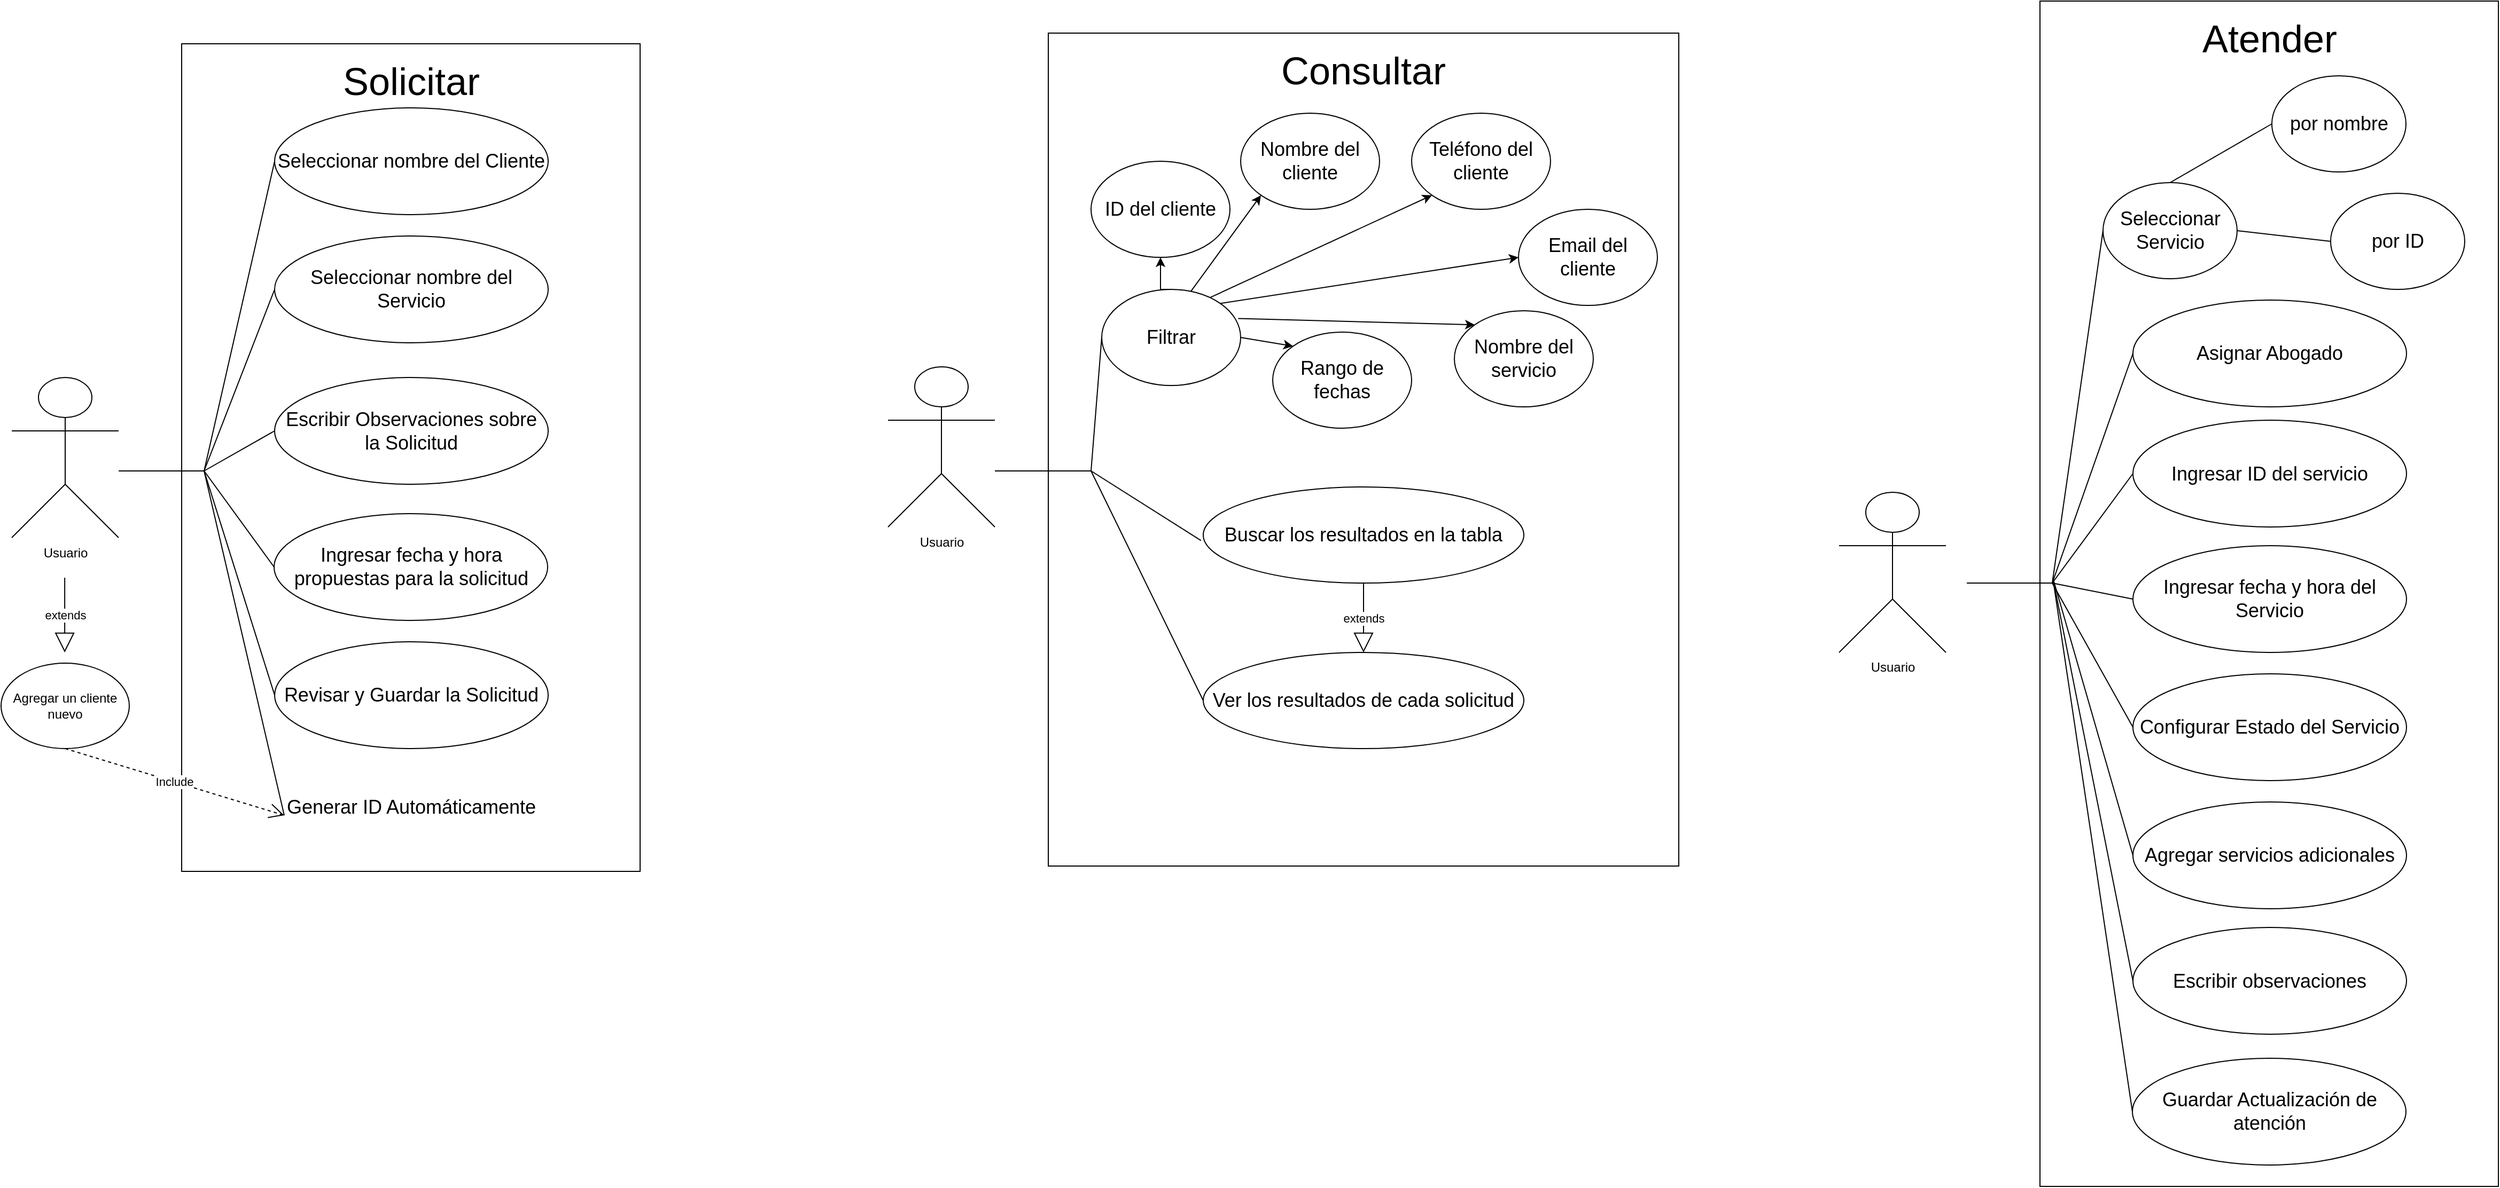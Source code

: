 <mxfile version="23.0.2" type="device">
  <diagram name="Página-1" id="lHgM9lPKiLKkN_SGulvs">
    <mxGraphModel dx="2607" dy="1520" grid="1" gridSize="10" guides="1" tooltips="1" connect="1" arrows="1" fold="1" page="1" pageScale="1" pageWidth="827" pageHeight="1169" math="0" shadow="0">
      <root>
        <mxCell id="0" />
        <mxCell id="1" parent="0" />
        <mxCell id="kGzjGU1EXz3z0FCg7zEY-1" value="" style="rounded=0;whiteSpace=wrap;html=1;" vertex="1" parent="1">
          <mxGeometry x="199" y="80" width="429" height="775" as="geometry" />
        </mxCell>
        <mxCell id="kGzjGU1EXz3z0FCg7zEY-2" value="&lt;font style=&quot;font-size: 36px;&quot;&gt;Solicitar&lt;/font&gt;" style="text;html=1;strokeColor=none;fillColor=none;align=center;verticalAlign=middle;whiteSpace=wrap;rounded=0;" vertex="1" parent="1">
          <mxGeometry x="384" y="100" width="60" height="30" as="geometry" />
        </mxCell>
        <mxCell id="kGzjGU1EXz3z0FCg7zEY-3" value="Usuario" style="shape=umlActor;verticalLabelPosition=bottom;verticalAlign=top;html=1;outlineConnect=0;" vertex="1" parent="1">
          <mxGeometry x="40" y="392.5" width="100" height="150" as="geometry" />
        </mxCell>
        <mxCell id="kGzjGU1EXz3z0FCg7zEY-4" value="&lt;font style=&quot;font-size: 18px;&quot;&gt;Seleccionar nombre del Cliente&lt;/font&gt;" style="ellipse;whiteSpace=wrap;html=1;" vertex="1" parent="1">
          <mxGeometry x="286" y="140" width="256" height="100" as="geometry" />
        </mxCell>
        <mxCell id="kGzjGU1EXz3z0FCg7zEY-5" value="&lt;font style=&quot;font-size: 18px;&quot;&gt;Seleccionar nombre del Servicio&lt;/font&gt;" style="ellipse;whiteSpace=wrap;html=1;" vertex="1" parent="1">
          <mxGeometry x="286" y="260" width="256" height="100" as="geometry" />
        </mxCell>
        <mxCell id="kGzjGU1EXz3z0FCg7zEY-6" value="&lt;font style=&quot;font-size: 18px;&quot;&gt;Escribir Observaciones sobre la Solicitud&lt;/font&gt;" style="ellipse;whiteSpace=wrap;html=1;" vertex="1" parent="1">
          <mxGeometry x="286" y="392.5" width="256" height="100" as="geometry" />
        </mxCell>
        <mxCell id="kGzjGU1EXz3z0FCg7zEY-7" value="&lt;font style=&quot;font-size: 18px;&quot;&gt;Ingresar fecha y hora propuestas para la solicitud&lt;/font&gt;" style="ellipse;whiteSpace=wrap;html=1;" vertex="1" parent="1">
          <mxGeometry x="285.5" y="520" width="256" height="100" as="geometry" />
        </mxCell>
        <mxCell id="kGzjGU1EXz3z0FCg7zEY-8" value="&lt;font style=&quot;font-size: 18px;&quot;&gt;Revisar y Guardar la Solicitud&lt;/font&gt;" style="ellipse;whiteSpace=wrap;html=1;" vertex="1" parent="1">
          <mxGeometry x="286.01" y="640" width="256" height="100" as="geometry" />
        </mxCell>
        <mxCell id="kGzjGU1EXz3z0FCg7zEY-9" value="Agregar un cliente nuevo" style="ellipse;whiteSpace=wrap;html=1;" vertex="1" parent="1">
          <mxGeometry x="30" y="660" width="120" height="80" as="geometry" />
        </mxCell>
        <mxCell id="kGzjGU1EXz3z0FCg7zEY-16" value="" style="group" vertex="1" connectable="0" parent="1">
          <mxGeometry x="220" y="480" as="geometry" />
        </mxCell>
        <mxCell id="kGzjGU1EXz3z0FCg7zEY-10" value="" style="endArrow=none;html=1;rounded=0;entryX=0;entryY=0.5;entryDx=0;entryDy=0;" edge="1" parent="kGzjGU1EXz3z0FCg7zEY-16" target="kGzjGU1EXz3z0FCg7zEY-4">
          <mxGeometry width="50" height="50" relative="1" as="geometry">
            <mxPoint x="-80" as="sourcePoint" />
            <mxPoint x="-30" y="-50" as="targetPoint" />
            <Array as="points">
              <mxPoint />
            </Array>
          </mxGeometry>
        </mxCell>
        <mxCell id="kGzjGU1EXz3z0FCg7zEY-12" value="" style="endArrow=none;html=1;rounded=0;entryX=0;entryY=0.5;entryDx=0;entryDy=0;" edge="1" parent="kGzjGU1EXz3z0FCg7zEY-16" target="kGzjGU1EXz3z0FCg7zEY-5">
          <mxGeometry width="50" height="50" relative="1" as="geometry">
            <mxPoint as="sourcePoint" />
            <mxPoint x="90" y="-80" as="targetPoint" />
          </mxGeometry>
        </mxCell>
        <mxCell id="kGzjGU1EXz3z0FCg7zEY-13" value="" style="endArrow=none;html=1;rounded=0;entryX=0;entryY=0.5;entryDx=0;entryDy=0;" edge="1" parent="kGzjGU1EXz3z0FCg7zEY-16" target="kGzjGU1EXz3z0FCg7zEY-6">
          <mxGeometry width="50" height="50" relative="1" as="geometry">
            <mxPoint as="sourcePoint" />
            <mxPoint x="60" y="-30" as="targetPoint" />
          </mxGeometry>
        </mxCell>
        <mxCell id="kGzjGU1EXz3z0FCg7zEY-14" value="" style="endArrow=none;html=1;rounded=0;entryX=0;entryY=0.5;entryDx=0;entryDy=0;" edge="1" parent="kGzjGU1EXz3z0FCg7zEY-16" target="kGzjGU1EXz3z0FCg7zEY-7">
          <mxGeometry width="50" height="50" relative="1" as="geometry">
            <mxPoint as="sourcePoint" />
            <mxPoint x="50" y="60" as="targetPoint" />
          </mxGeometry>
        </mxCell>
        <mxCell id="kGzjGU1EXz3z0FCg7zEY-15" value="" style="endArrow=none;html=1;rounded=0;entryX=0;entryY=0.5;entryDx=0;entryDy=0;" edge="1" parent="kGzjGU1EXz3z0FCg7zEY-16" target="kGzjGU1EXz3z0FCg7zEY-8">
          <mxGeometry width="50" height="50" relative="1" as="geometry">
            <mxPoint as="sourcePoint" />
            <mxPoint x="60" y="180" as="targetPoint" />
          </mxGeometry>
        </mxCell>
        <mxCell id="kGzjGU1EXz3z0FCg7zEY-17" value="&lt;font style=&quot;font-size: 18px;&quot;&gt;Generar ID Automáticamente&lt;/font&gt;" style="text;html=1;strokeColor=none;fillColor=none;align=center;verticalAlign=middle;whiteSpace=wrap;rounded=0;" vertex="1" parent="1">
          <mxGeometry x="295" y="780" width="237.62" height="30" as="geometry" />
        </mxCell>
        <mxCell id="kGzjGU1EXz3z0FCg7zEY-18" value="" style="endArrow=none;html=1;rounded=0;exitX=0;exitY=0.75;exitDx=0;exitDy=0;" edge="1" parent="1" source="kGzjGU1EXz3z0FCg7zEY-17">
          <mxGeometry width="50" height="50" relative="1" as="geometry">
            <mxPoint x="230" y="790" as="sourcePoint" />
            <mxPoint x="220" y="480" as="targetPoint" />
          </mxGeometry>
        </mxCell>
        <mxCell id="kGzjGU1EXz3z0FCg7zEY-20" value="extends" style="endArrow=block;endSize=16;endFill=0;html=1;rounded=0;" edge="1" parent="1">
          <mxGeometry width="160" relative="1" as="geometry">
            <mxPoint x="89.57" y="580" as="sourcePoint" />
            <mxPoint x="89.57" y="650" as="targetPoint" />
          </mxGeometry>
        </mxCell>
        <mxCell id="kGzjGU1EXz3z0FCg7zEY-22" value="Include" style="endArrow=open;endSize=12;dashed=1;html=1;rounded=0;exitX=0.5;exitY=1;exitDx=0;exitDy=0;entryX=0;entryY=0.75;entryDx=0;entryDy=0;" edge="1" parent="1" source="kGzjGU1EXz3z0FCg7zEY-9" target="kGzjGU1EXz3z0FCg7zEY-17">
          <mxGeometry x="-0.005" width="160" relative="1" as="geometry">
            <mxPoint x="80" y="790" as="sourcePoint" />
            <mxPoint x="240" y="790" as="targetPoint" />
            <mxPoint as="offset" />
          </mxGeometry>
        </mxCell>
        <mxCell id="kGzjGU1EXz3z0FCg7zEY-63" value="" style="rounded=0;whiteSpace=wrap;html=1;" vertex="1" parent="1">
          <mxGeometry x="1010" y="70" width="590" height="780" as="geometry" />
        </mxCell>
        <mxCell id="kGzjGU1EXz3z0FCg7zEY-64" value="&lt;font style=&quot;font-size: 36px;&quot;&gt;Consultar&lt;/font&gt;" style="text;html=1;strokeColor=none;fillColor=none;align=center;verticalAlign=middle;whiteSpace=wrap;rounded=0;" vertex="1" parent="1">
          <mxGeometry x="1275" y="90" width="60" height="30" as="geometry" />
        </mxCell>
        <mxCell id="kGzjGU1EXz3z0FCg7zEY-65" value="Usuario" style="shape=umlActor;verticalLabelPosition=bottom;verticalAlign=top;html=1;outlineConnect=0;" vertex="1" parent="1">
          <mxGeometry x="860" y="382.5" width="100" height="150" as="geometry" />
        </mxCell>
        <mxCell id="kGzjGU1EXz3z0FCg7zEY-91" style="edgeStyle=orthogonalEdgeStyle;rounded=0;orthogonalLoop=1;jettySize=auto;html=1;exitX=0.5;exitY=0;exitDx=0;exitDy=0;entryX=0.5;entryY=1;entryDx=0;entryDy=0;" edge="1" parent="1" source="kGzjGU1EXz3z0FCg7zEY-66" target="kGzjGU1EXz3z0FCg7zEY-84">
          <mxGeometry relative="1" as="geometry" />
        </mxCell>
        <mxCell id="kGzjGU1EXz3z0FCg7zEY-92" style="rounded=0;orthogonalLoop=1;jettySize=auto;html=1;exitX=0.628;exitY=0.048;exitDx=0;exitDy=0;entryX=0;entryY=1;entryDx=0;entryDy=0;exitPerimeter=0;" edge="1" parent="1" source="kGzjGU1EXz3z0FCg7zEY-66" target="kGzjGU1EXz3z0FCg7zEY-85">
          <mxGeometry relative="1" as="geometry" />
        </mxCell>
        <mxCell id="kGzjGU1EXz3z0FCg7zEY-93" style="rounded=0;orthogonalLoop=1;jettySize=auto;html=1;exitX=0.76;exitY=0.098;exitDx=0;exitDy=0;entryX=0;entryY=1;entryDx=0;entryDy=0;exitPerimeter=0;" edge="1" parent="1" source="kGzjGU1EXz3z0FCg7zEY-66" target="kGzjGU1EXz3z0FCg7zEY-86">
          <mxGeometry relative="1" as="geometry" />
        </mxCell>
        <mxCell id="kGzjGU1EXz3z0FCg7zEY-95" style="rounded=0;orthogonalLoop=1;jettySize=auto;html=1;exitX=1;exitY=0;exitDx=0;exitDy=0;entryX=0;entryY=0.5;entryDx=0;entryDy=0;" edge="1" parent="1" source="kGzjGU1EXz3z0FCg7zEY-66" target="kGzjGU1EXz3z0FCg7zEY-87">
          <mxGeometry relative="1" as="geometry" />
        </mxCell>
        <mxCell id="kGzjGU1EXz3z0FCg7zEY-96" style="rounded=0;orthogonalLoop=1;jettySize=auto;html=1;exitX=0.982;exitY=0.303;exitDx=0;exitDy=0;entryX=0;entryY=0;entryDx=0;entryDy=0;exitPerimeter=0;" edge="1" parent="1" source="kGzjGU1EXz3z0FCg7zEY-66" target="kGzjGU1EXz3z0FCg7zEY-88">
          <mxGeometry relative="1" as="geometry" />
        </mxCell>
        <mxCell id="kGzjGU1EXz3z0FCg7zEY-97" style="rounded=0;orthogonalLoop=1;jettySize=auto;html=1;exitX=1;exitY=0.5;exitDx=0;exitDy=0;entryX=0;entryY=0;entryDx=0;entryDy=0;" edge="1" parent="1" source="kGzjGU1EXz3z0FCg7zEY-66" target="kGzjGU1EXz3z0FCg7zEY-89">
          <mxGeometry relative="1" as="geometry" />
        </mxCell>
        <mxCell id="kGzjGU1EXz3z0FCg7zEY-66" value="&lt;font style=&quot;font-size: 18px;&quot;&gt;Filtrar&lt;/font&gt;" style="ellipse;whiteSpace=wrap;html=1;" vertex="1" parent="1">
          <mxGeometry x="1060" y="310" width="130" height="90" as="geometry" />
        </mxCell>
        <mxCell id="kGzjGU1EXz3z0FCg7zEY-82" value="" style="endArrow=none;html=1;rounded=0;" edge="1" parent="1">
          <mxGeometry width="50" height="50" relative="1" as="geometry">
            <mxPoint x="960" y="480" as="sourcePoint" />
            <mxPoint x="1050" y="480" as="targetPoint" />
          </mxGeometry>
        </mxCell>
        <mxCell id="kGzjGU1EXz3z0FCg7zEY-83" value="" style="endArrow=none;html=1;rounded=0;entryX=0;entryY=0.5;entryDx=0;entryDy=0;" edge="1" parent="1" target="kGzjGU1EXz3z0FCg7zEY-66">
          <mxGeometry width="50" height="50" relative="1" as="geometry">
            <mxPoint x="1050" y="480" as="sourcePoint" />
            <mxPoint x="1150" y="330" as="targetPoint" />
          </mxGeometry>
        </mxCell>
        <mxCell id="kGzjGU1EXz3z0FCg7zEY-84" value="&lt;font style=&quot;font-size: 18px;&quot;&gt;ID del cliente&lt;/font&gt;" style="ellipse;whiteSpace=wrap;html=1;" vertex="1" parent="1">
          <mxGeometry x="1050" y="190" width="130" height="90" as="geometry" />
        </mxCell>
        <mxCell id="kGzjGU1EXz3z0FCg7zEY-85" value="&lt;font style=&quot;font-size: 18px;&quot;&gt;Nombre del cliente&lt;/font&gt;" style="ellipse;whiteSpace=wrap;html=1;" vertex="1" parent="1">
          <mxGeometry x="1190" y="145" width="130" height="90" as="geometry" />
        </mxCell>
        <mxCell id="kGzjGU1EXz3z0FCg7zEY-86" value="&lt;font style=&quot;font-size: 18px;&quot;&gt;Teléfono del cliente&lt;/font&gt;" style="ellipse;whiteSpace=wrap;html=1;" vertex="1" parent="1">
          <mxGeometry x="1350" y="145" width="130" height="90" as="geometry" />
        </mxCell>
        <mxCell id="kGzjGU1EXz3z0FCg7zEY-87" value="&lt;font style=&quot;font-size: 18px;&quot;&gt;Email del cliente&lt;/font&gt;" style="ellipse;whiteSpace=wrap;html=1;" vertex="1" parent="1">
          <mxGeometry x="1450" y="235" width="130" height="90" as="geometry" />
        </mxCell>
        <mxCell id="kGzjGU1EXz3z0FCg7zEY-88" value="&lt;font style=&quot;font-size: 18px;&quot;&gt;Nombre del servicio&lt;/font&gt;" style="ellipse;whiteSpace=wrap;html=1;" vertex="1" parent="1">
          <mxGeometry x="1390" y="330" width="130" height="90" as="geometry" />
        </mxCell>
        <mxCell id="kGzjGU1EXz3z0FCg7zEY-89" value="&lt;font style=&quot;font-size: 18px;&quot;&gt;Rango de fechas&lt;/font&gt;" style="ellipse;whiteSpace=wrap;html=1;" vertex="1" parent="1">
          <mxGeometry x="1220" y="350" width="130" height="90" as="geometry" />
        </mxCell>
        <mxCell id="kGzjGU1EXz3z0FCg7zEY-98" value="&lt;font style=&quot;font-size: 18px;&quot;&gt;Buscar los resultados en la tabla&lt;/font&gt;" style="ellipse;whiteSpace=wrap;html=1;" vertex="1" parent="1">
          <mxGeometry x="1155" y="495" width="300" height="90" as="geometry" />
        </mxCell>
        <mxCell id="kGzjGU1EXz3z0FCg7zEY-99" value="" style="endArrow=none;html=1;rounded=0;entryX=-0.007;entryY=0.558;entryDx=0;entryDy=0;entryPerimeter=0;" edge="1" parent="1" target="kGzjGU1EXz3z0FCg7zEY-98">
          <mxGeometry width="50" height="50" relative="1" as="geometry">
            <mxPoint x="1050" y="480" as="sourcePoint" />
            <mxPoint x="1140" y="510" as="targetPoint" />
          </mxGeometry>
        </mxCell>
        <mxCell id="kGzjGU1EXz3z0FCg7zEY-100" value="&lt;font style=&quot;font-size: 18px;&quot;&gt;Ver los resultados de cada solicitud&lt;/font&gt;" style="ellipse;whiteSpace=wrap;html=1;" vertex="1" parent="1">
          <mxGeometry x="1155" y="650" width="300" height="90" as="geometry" />
        </mxCell>
        <mxCell id="kGzjGU1EXz3z0FCg7zEY-101" value="" style="endArrow=none;html=1;rounded=0;entryX=0;entryY=0.5;entryDx=0;entryDy=0;" edge="1" parent="1" target="kGzjGU1EXz3z0FCg7zEY-100">
          <mxGeometry width="50" height="50" relative="1" as="geometry">
            <mxPoint x="1050" y="480" as="sourcePoint" />
            <mxPoint x="1130" y="580" as="targetPoint" />
          </mxGeometry>
        </mxCell>
        <mxCell id="kGzjGU1EXz3z0FCg7zEY-103" value="extends" style="endArrow=block;endSize=16;endFill=0;html=1;rounded=0;entryX=0.5;entryY=0;entryDx=0;entryDy=0;exitX=0.5;exitY=1;exitDx=0;exitDy=0;" edge="1" parent="1" source="kGzjGU1EXz3z0FCg7zEY-98" target="kGzjGU1EXz3z0FCg7zEY-100">
          <mxGeometry width="160" relative="1" as="geometry">
            <mxPoint x="1305" y="590" as="sourcePoint" />
            <mxPoint x="1414.74" y="650" as="targetPoint" />
          </mxGeometry>
        </mxCell>
        <mxCell id="kGzjGU1EXz3z0FCg7zEY-104" value="" style="rounded=0;whiteSpace=wrap;html=1;" vertex="1" parent="1">
          <mxGeometry x="1938" y="40" width="429" height="1110" as="geometry" />
        </mxCell>
        <mxCell id="kGzjGU1EXz3z0FCg7zEY-105" value="&lt;font style=&quot;font-size: 36px;&quot;&gt;Atender&lt;/font&gt;" style="text;html=1;strokeColor=none;fillColor=none;align=center;verticalAlign=middle;whiteSpace=wrap;rounded=0;" vertex="1" parent="1">
          <mxGeometry x="2122.5" y="60" width="60" height="30" as="geometry" />
        </mxCell>
        <mxCell id="kGzjGU1EXz3z0FCg7zEY-106" value="Usuario" style="shape=umlActor;verticalLabelPosition=bottom;verticalAlign=top;html=1;outlineConnect=0;" vertex="1" parent="1">
          <mxGeometry x="1750" y="500" width="100" height="150" as="geometry" />
        </mxCell>
        <mxCell id="kGzjGU1EXz3z0FCg7zEY-107" value="&lt;span style=&quot;font-size: 18px;&quot;&gt;Seleccionar Servicio&lt;/span&gt;" style="ellipse;whiteSpace=wrap;html=1;" vertex="1" parent="1">
          <mxGeometry x="1997" y="210" width="125.5" height="90" as="geometry" />
        </mxCell>
        <mxCell id="kGzjGU1EXz3z0FCg7zEY-109" value="&lt;font style=&quot;font-size: 18px;&quot;&gt;Asignar Abogado&lt;/font&gt;" style="ellipse;whiteSpace=wrap;html=1;" vertex="1" parent="1">
          <mxGeometry x="2025.01" y="320" width="256" height="100" as="geometry" />
        </mxCell>
        <mxCell id="kGzjGU1EXz3z0FCg7zEY-110" value="&lt;font style=&quot;font-size: 18px;&quot;&gt;Ingresar ID del servicio&lt;/font&gt;" style="ellipse;whiteSpace=wrap;html=1;" vertex="1" parent="1">
          <mxGeometry x="2025.01" y="432.5" width="256" height="100" as="geometry" />
        </mxCell>
        <mxCell id="kGzjGU1EXz3z0FCg7zEY-111" value="&lt;font style=&quot;font-size: 18px;&quot;&gt;Ingresar fecha y hora del Servicio&lt;/font&gt;" style="ellipse;whiteSpace=wrap;html=1;" vertex="1" parent="1">
          <mxGeometry x="2025.01" y="550" width="256" height="100" as="geometry" />
        </mxCell>
        <mxCell id="kGzjGU1EXz3z0FCg7zEY-123" value="&lt;font style=&quot;font-size: 18px;&quot;&gt;Configurar Estado del Servicio&lt;/font&gt;" style="ellipse;whiteSpace=wrap;html=1;" vertex="1" parent="1">
          <mxGeometry x="2025.01" y="670" width="256" height="100" as="geometry" />
        </mxCell>
        <mxCell id="kGzjGU1EXz3z0FCg7zEY-124" value="" style="group" vertex="1" connectable="0" parent="1">
          <mxGeometry x="1949.5" y="585" width="75" height="322.5" as="geometry" />
        </mxCell>
        <mxCell id="kGzjGU1EXz3z0FCg7zEY-113" value="" style="group" vertex="1" connectable="0" parent="kGzjGU1EXz3z0FCg7zEY-124">
          <mxGeometry as="geometry" />
        </mxCell>
        <mxCell id="kGzjGU1EXz3z0FCg7zEY-114" value="" style="endArrow=none;html=1;rounded=0;entryX=0;entryY=0.5;entryDx=0;entryDy=0;" edge="1" parent="kGzjGU1EXz3z0FCg7zEY-113" target="kGzjGU1EXz3z0FCg7zEY-107">
          <mxGeometry width="50" height="50" relative="1" as="geometry">
            <mxPoint x="-80" as="sourcePoint" />
            <mxPoint x="-30" y="-50" as="targetPoint" />
            <Array as="points">
              <mxPoint />
            </Array>
          </mxGeometry>
        </mxCell>
        <mxCell id="kGzjGU1EXz3z0FCg7zEY-116" value="" style="endArrow=none;html=1;rounded=0;entryX=0;entryY=0.5;entryDx=0;entryDy=0;" edge="1" parent="kGzjGU1EXz3z0FCg7zEY-113" target="kGzjGU1EXz3z0FCg7zEY-109">
          <mxGeometry width="50" height="50" relative="1" as="geometry">
            <mxPoint as="sourcePoint" />
            <mxPoint x="60" y="-30" as="targetPoint" />
          </mxGeometry>
        </mxCell>
        <mxCell id="kGzjGU1EXz3z0FCg7zEY-117" value="" style="endArrow=none;html=1;rounded=0;entryX=0;entryY=0.5;entryDx=0;entryDy=0;" edge="1" parent="kGzjGU1EXz3z0FCg7zEY-113" target="kGzjGU1EXz3z0FCg7zEY-110">
          <mxGeometry width="50" height="50" relative="1" as="geometry">
            <mxPoint as="sourcePoint" />
            <mxPoint x="50" y="60" as="targetPoint" />
          </mxGeometry>
        </mxCell>
        <mxCell id="kGzjGU1EXz3z0FCg7zEY-118" value="" style="endArrow=none;html=1;rounded=0;entryX=0;entryY=0.5;entryDx=0;entryDy=0;" edge="1" parent="kGzjGU1EXz3z0FCg7zEY-113" target="kGzjGU1EXz3z0FCg7zEY-111">
          <mxGeometry width="50" height="50" relative="1" as="geometry">
            <mxPoint as="sourcePoint" />
            <mxPoint x="60" y="180" as="targetPoint" />
          </mxGeometry>
        </mxCell>
        <mxCell id="kGzjGU1EXz3z0FCg7zEY-120" value="" style="endArrow=none;html=1;rounded=0;exitX=0;exitY=0.5;exitDx=0;exitDy=0;" edge="1" source="kGzjGU1EXz3z0FCg7zEY-123" parent="kGzjGU1EXz3z0FCg7zEY-124">
          <mxGeometry width="50" height="50" relative="1" as="geometry">
            <mxPoint x="80.5" y="105" as="sourcePoint" />
            <mxPoint as="targetPoint" />
          </mxGeometry>
        </mxCell>
        <mxCell id="kGzjGU1EXz3z0FCg7zEY-134" value="" style="endArrow=none;html=1;rounded=0;entryX=0;entryY=0.5;entryDx=0;entryDy=0;" edge="1" parent="kGzjGU1EXz3z0FCg7zEY-124" target="kGzjGU1EXz3z0FCg7zEY-127">
          <mxGeometry width="50" height="50" relative="1" as="geometry">
            <mxPoint x="0.5" y="-5" as="sourcePoint" />
            <mxPoint x="80.5" y="315" as="targetPoint" />
          </mxGeometry>
        </mxCell>
        <mxCell id="kGzjGU1EXz3z0FCg7zEY-126" value="&lt;font style=&quot;font-size: 18px;&quot;&gt;Agregar servicios adicionales&lt;/font&gt;" style="ellipse;whiteSpace=wrap;html=1;" vertex="1" parent="1">
          <mxGeometry x="2025.01" y="790" width="256" height="100" as="geometry" />
        </mxCell>
        <mxCell id="kGzjGU1EXz3z0FCg7zEY-127" value="&lt;font style=&quot;font-size: 18px;&quot;&gt;Escribir observaciones&lt;/font&gt;" style="ellipse;whiteSpace=wrap;html=1;" vertex="1" parent="1">
          <mxGeometry x="2025.01" y="907.5" width="256" height="100" as="geometry" />
        </mxCell>
        <mxCell id="kGzjGU1EXz3z0FCg7zEY-128" value="&lt;font style=&quot;font-size: 18px;&quot;&gt;Guardar Actualización de atención&lt;/font&gt;" style="ellipse;whiteSpace=wrap;html=1;" vertex="1" parent="1">
          <mxGeometry x="2024.5" y="1030" width="256" height="100" as="geometry" />
        </mxCell>
        <mxCell id="kGzjGU1EXz3z0FCg7zEY-129" value="&lt;span style=&quot;font-size: 18px;&quot;&gt;por nombre&lt;/span&gt;" style="ellipse;whiteSpace=wrap;html=1;" vertex="1" parent="1">
          <mxGeometry x="2155" y="110" width="125.5" height="90" as="geometry" />
        </mxCell>
        <mxCell id="kGzjGU1EXz3z0FCg7zEY-130" value="&lt;span style=&quot;font-size: 18px;&quot;&gt;por ID&lt;/span&gt;" style="ellipse;whiteSpace=wrap;html=1;" vertex="1" parent="1">
          <mxGeometry x="2210" y="220" width="125.5" height="90" as="geometry" />
        </mxCell>
        <mxCell id="kGzjGU1EXz3z0FCg7zEY-131" value="" style="endArrow=none;html=1;rounded=0;entryX=0;entryY=0.5;entryDx=0;entryDy=0;exitX=0.5;exitY=0;exitDx=0;exitDy=0;" edge="1" parent="1" source="kGzjGU1EXz3z0FCg7zEY-107" target="kGzjGU1EXz3z0FCg7zEY-129">
          <mxGeometry width="50" height="50" relative="1" as="geometry">
            <mxPoint x="1980" y="180" as="sourcePoint" />
            <mxPoint x="2030" y="130" as="targetPoint" />
          </mxGeometry>
        </mxCell>
        <mxCell id="kGzjGU1EXz3z0FCg7zEY-132" value="" style="endArrow=none;html=1;rounded=0;entryX=0;entryY=0.5;entryDx=0;entryDy=0;exitX=1;exitY=0.5;exitDx=0;exitDy=0;" edge="1" parent="1" source="kGzjGU1EXz3z0FCg7zEY-107" target="kGzjGU1EXz3z0FCg7zEY-130">
          <mxGeometry width="50" height="50" relative="1" as="geometry">
            <mxPoint x="1990" y="170" as="sourcePoint" />
            <mxPoint x="2040" y="120" as="targetPoint" />
          </mxGeometry>
        </mxCell>
        <mxCell id="kGzjGU1EXz3z0FCg7zEY-133" value="" style="endArrow=none;html=1;rounded=0;entryX=0;entryY=0.5;entryDx=0;entryDy=0;" edge="1" parent="1" target="kGzjGU1EXz3z0FCg7zEY-126">
          <mxGeometry width="50" height="50" relative="1" as="geometry">
            <mxPoint x="1950" y="580" as="sourcePoint" />
            <mxPoint x="1830" y="840" as="targetPoint" />
          </mxGeometry>
        </mxCell>
        <mxCell id="kGzjGU1EXz3z0FCg7zEY-135" value="" style="endArrow=none;html=1;rounded=0;entryX=0;entryY=0.5;entryDx=0;entryDy=0;" edge="1" parent="1" target="kGzjGU1EXz3z0FCg7zEY-128">
          <mxGeometry width="50" height="50" relative="1" as="geometry">
            <mxPoint x="1950" y="580" as="sourcePoint" />
            <mxPoint x="1880" y="950" as="targetPoint" />
          </mxGeometry>
        </mxCell>
      </root>
    </mxGraphModel>
  </diagram>
</mxfile>
